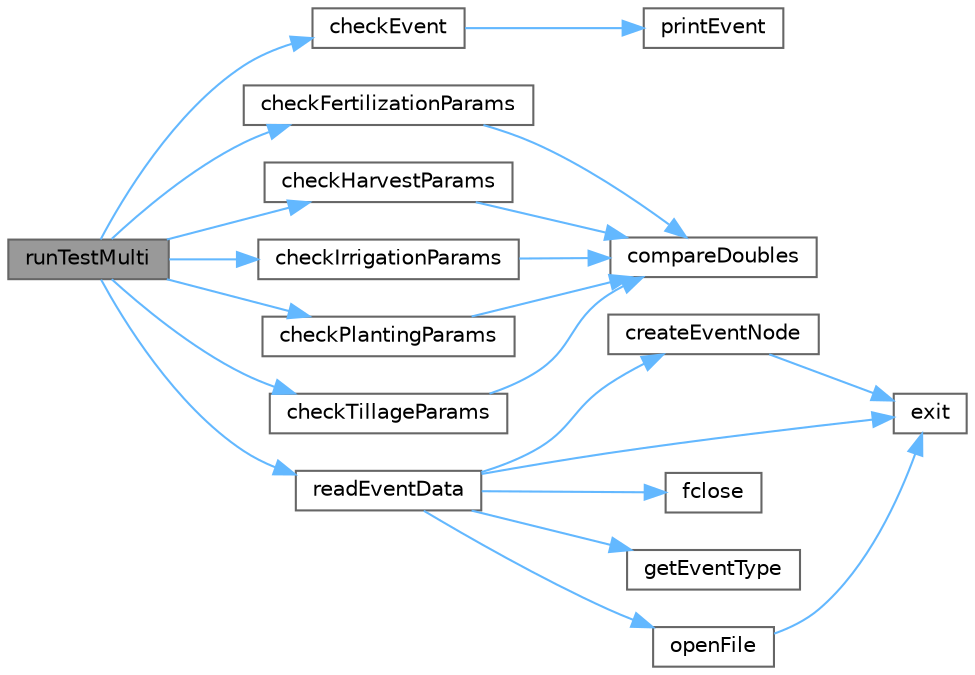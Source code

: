 digraph "runTestMulti"
{
 // LATEX_PDF_SIZE
  bgcolor="transparent";
  edge [fontname=Helvetica,fontsize=10,labelfontname=Helvetica,labelfontsize=10];
  node [fontname=Helvetica,fontsize=10,shape=box,height=0.2,width=0.4];
  rankdir="LR";
  Node1 [id="Node000001",label="runTestMulti",height=0.2,width=0.4,color="gray40", fillcolor="grey60", style="filled", fontcolor="black",tooltip=" "];
  Node1 -> Node2 [id="edge1_Node000001_Node000002",color="steelblue1",style="solid",tooltip=" "];
  Node2 [id="Node000002",label="checkEvent",height=0.2,width=0.4,color="grey40", fillcolor="white", style="filled",URL="$dd/dde/test_event_infra_8c.html#a73799a2f875b6d6f871aefdda0f23d74",tooltip=" "];
  Node2 -> Node3 [id="edge2_Node000002_Node000003",color="steelblue1",style="solid",tooltip=" "];
  Node3 [id="Node000003",label="printEvent",height=0.2,width=0.4,color="grey40", fillcolor="white", style="filled",URL="$de/deb/events_8c.html#aeda31871c170fe492587b17f70382344",tooltip=" "];
  Node1 -> Node4 [id="edge3_Node000001_Node000004",color="steelblue1",style="solid",tooltip=" "];
  Node4 [id="Node000004",label="checkFertilizationParams",height=0.2,width=0.4,color="grey40", fillcolor="white", style="filled",URL="$dd/dde/test_event_infra_8c.html#a57b9c2fea24d2dee0cee499bba94f435",tooltip=" "];
  Node4 -> Node5 [id="edge4_Node000004_Node000005",color="steelblue1",style="solid",tooltip=" "];
  Node5 [id="Node000005",label="compareDoubles",height=0.2,width=0.4,color="grey40", fillcolor="white", style="filled",URL="$d5/d60/utils_8h.html#a3315704f40142ab087f23519fcea3f75",tooltip=" "];
  Node1 -> Node6 [id="edge5_Node000001_Node000006",color="steelblue1",style="solid",tooltip=" "];
  Node6 [id="Node000006",label="checkHarvestParams",height=0.2,width=0.4,color="grey40", fillcolor="white", style="filled",URL="$dd/dde/test_event_infra_8c.html#ae8976318d91dcf7ab365cf814b5febc8",tooltip=" "];
  Node6 -> Node5 [id="edge6_Node000006_Node000005",color="steelblue1",style="solid",tooltip=" "];
  Node1 -> Node7 [id="edge7_Node000001_Node000007",color="steelblue1",style="solid",tooltip=" "];
  Node7 [id="Node000007",label="checkIrrigationParams",height=0.2,width=0.4,color="grey40", fillcolor="white", style="filled",URL="$dd/dde/test_event_infra_8c.html#a558df7395a461c9093cc11a03b1a1279",tooltip=" "];
  Node7 -> Node5 [id="edge8_Node000007_Node000005",color="steelblue1",style="solid",tooltip=" "];
  Node1 -> Node8 [id="edge9_Node000001_Node000008",color="steelblue1",style="solid",tooltip=" "];
  Node8 [id="Node000008",label="checkPlantingParams",height=0.2,width=0.4,color="grey40", fillcolor="white", style="filled",URL="$dd/dde/test_event_infra_8c.html#ad4338a12f42d18dcde569903e0c8ec7f",tooltip=" "];
  Node8 -> Node5 [id="edge10_Node000008_Node000005",color="steelblue1",style="solid",tooltip=" "];
  Node1 -> Node9 [id="edge11_Node000001_Node000009",color="steelblue1",style="solid",tooltip=" "];
  Node9 [id="Node000009",label="checkTillageParams",height=0.2,width=0.4,color="grey40", fillcolor="white", style="filled",URL="$dd/dde/test_event_infra_8c.html#a5bf0ee0f6c8e291d5e54d5523ff3aab7",tooltip=" "];
  Node9 -> Node5 [id="edge12_Node000009_Node000005",color="steelblue1",style="solid",tooltip=" "];
  Node1 -> Node10 [id="edge13_Node000001_Node000010",color="steelblue1",style="solid",tooltip=" "];
  Node10 [id="Node000010",label="readEventData",height=0.2,width=0.4,color="grey40", fillcolor="white", style="filled",URL="$de/deb/events_8c.html#a23276d1145e6335ce7579bbbd6c27404",tooltip=" "];
  Node10 -> Node11 [id="edge14_Node000010_Node000011",color="steelblue1",style="solid",tooltip=" "];
  Node11 [id="Node000011",label="createEventNode",height=0.2,width=0.4,color="grey40", fillcolor="white", style="filled",URL="$de/deb/events_8c.html#a3145169f83f9dc878adef2f12da419af",tooltip=" "];
  Node11 -> Node12 [id="edge15_Node000011_Node000012",color="steelblue1",style="solid",tooltip=" "];
  Node12 [id="Node000012",label="exit",height=0.2,width=0.4,color="grey40", fillcolor="white", style="filled",URL="$da/d39/exit_handler_8c.html#a7b17e5913b7dff48eec9ba3976ccfd3c",tooltip=" "];
  Node10 -> Node12 [id="edge16_Node000010_Node000012",color="steelblue1",style="solid",tooltip=" "];
  Node10 -> Node13 [id="edge17_Node000010_Node000013",color="steelblue1",style="solid",tooltip=" "];
  Node13 [id="Node000013",label="fclose",height=0.2,width=0.4,color="grey40", fillcolor="white", style="filled",URL="$de/d55/preprocess_2climsteps_8m.html#a09890cf585bffdc75d5810e054f62779",tooltip=" "];
  Node10 -> Node14 [id="edge18_Node000010_Node000014",color="steelblue1",style="solid",tooltip=" "];
  Node14 [id="Node000014",label="getEventType",height=0.2,width=0.4,color="grey40", fillcolor="white", style="filled",URL="$de/deb/events_8c.html#a4314c765f6bbd615a94286919f475f41",tooltip=" "];
  Node10 -> Node15 [id="edge19_Node000010_Node000015",color="steelblue1",style="solid",tooltip=" "];
  Node15 [id="Node000015",label="openFile",height=0.2,width=0.4,color="grey40", fillcolor="white", style="filled",URL="$d9/d0c/bintotxt_8c.html#a043eed78149456a0cf4a77a71a6e340b",tooltip=" "];
  Node15 -> Node12 [id="edge20_Node000015_Node000012",color="steelblue1",style="solid",tooltip=" "];
}
